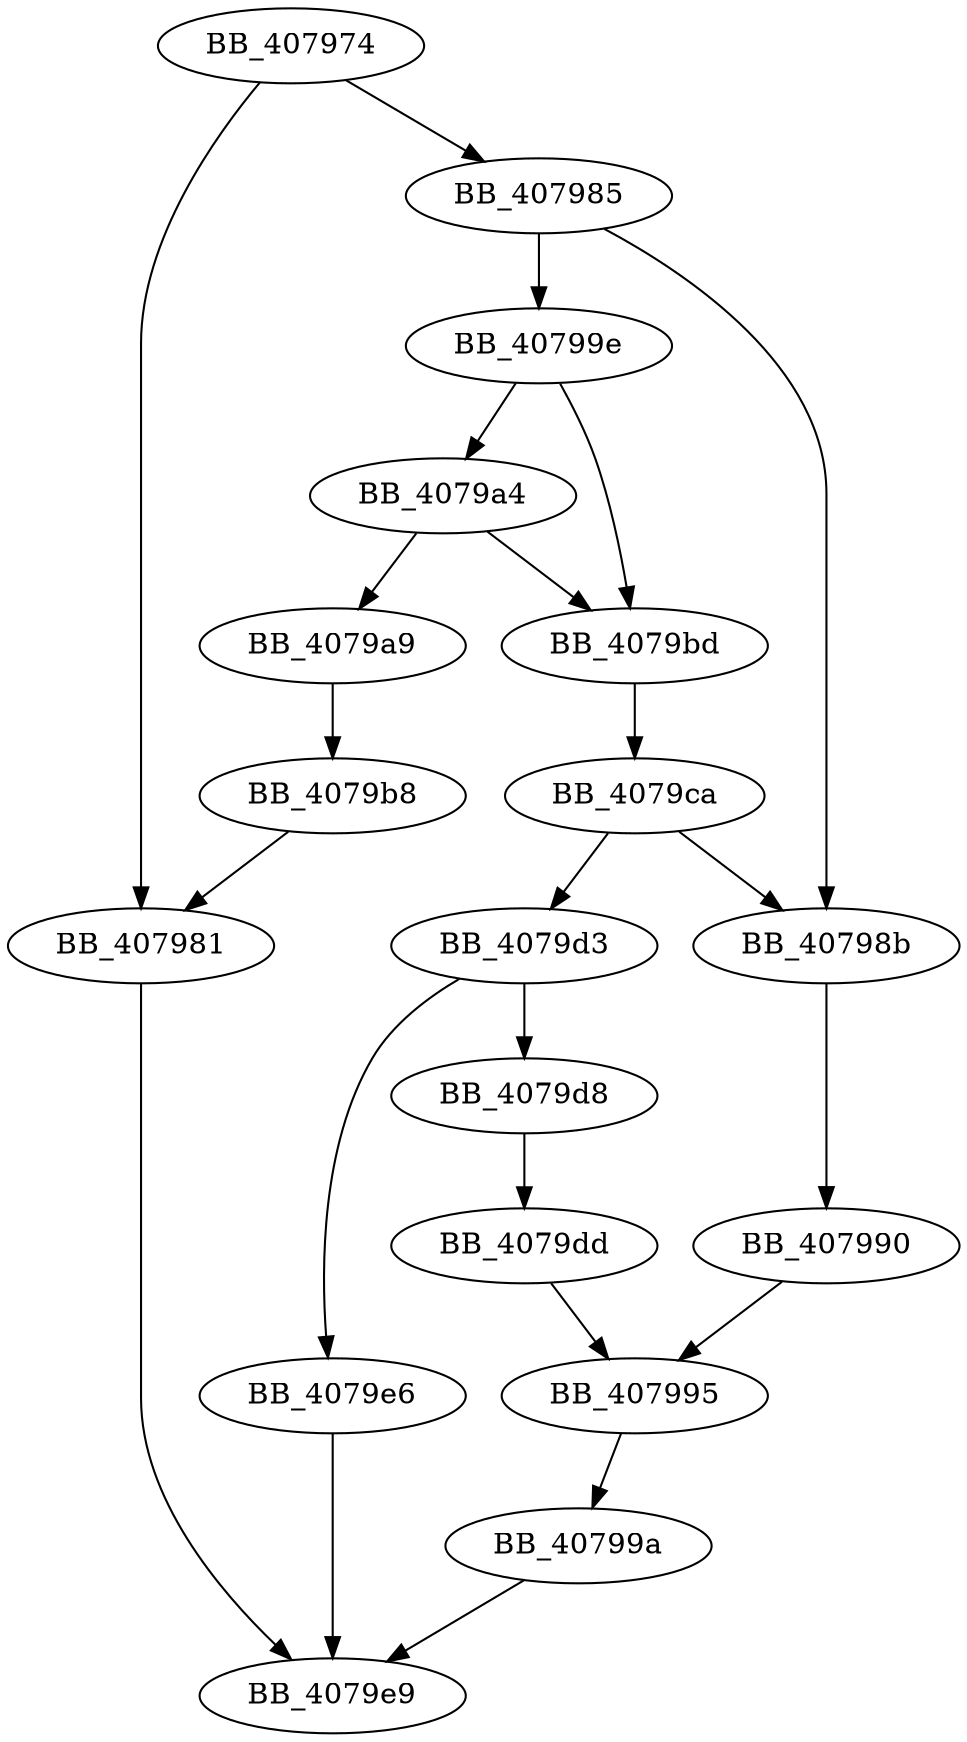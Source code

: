 DiGraph _wmemcpy_s{
BB_407974->BB_407981
BB_407974->BB_407985
BB_407981->BB_4079e9
BB_407985->BB_40798b
BB_407985->BB_40799e
BB_40798b->BB_407990
BB_407990->BB_407995
BB_407995->BB_40799a
BB_40799a->BB_4079e9
BB_40799e->BB_4079a4
BB_40799e->BB_4079bd
BB_4079a4->BB_4079a9
BB_4079a4->BB_4079bd
BB_4079a9->BB_4079b8
BB_4079b8->BB_407981
BB_4079bd->BB_4079ca
BB_4079ca->BB_40798b
BB_4079ca->BB_4079d3
BB_4079d3->BB_4079d8
BB_4079d3->BB_4079e6
BB_4079d8->BB_4079dd
BB_4079dd->BB_407995
BB_4079e6->BB_4079e9
}
